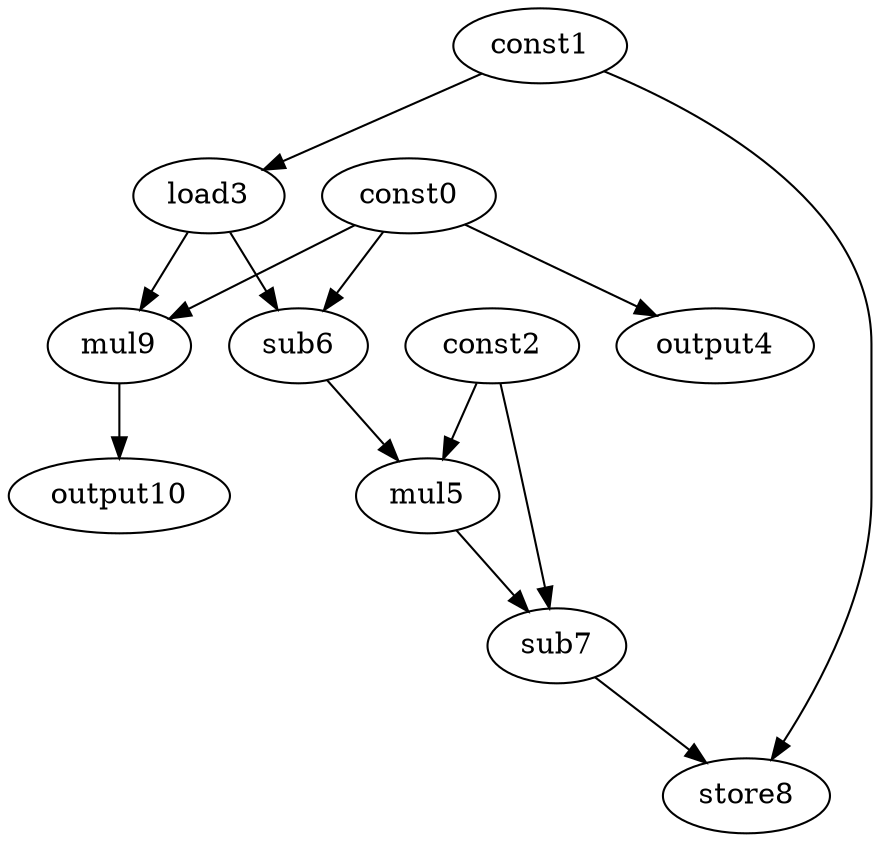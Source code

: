 digraph G { 
const0[opcode=const]; 
const1[opcode=const]; 
const2[opcode=const]; 
load3[opcode=load]; 
output4[opcode=output]; 
mul5[opcode=mul]; 
sub6[opcode=sub]; 
sub7[opcode=sub]; 
store8[opcode=store]; 
mul9[opcode=mul]; 
output10[opcode=output]; 
const1->load3[operand=0];
const0->output4[operand=0];
const0->sub6[operand=0];
load3->sub6[operand=1];
const0->mul9[operand=0];
load3->mul9[operand=1];
const2->mul5[operand=0];
sub6->mul5[operand=1];
mul9->output10[operand=0];
const2->sub7[operand=0];
mul5->sub7[operand=1];
const1->store8[operand=0];
sub7->store8[operand=1];
}
